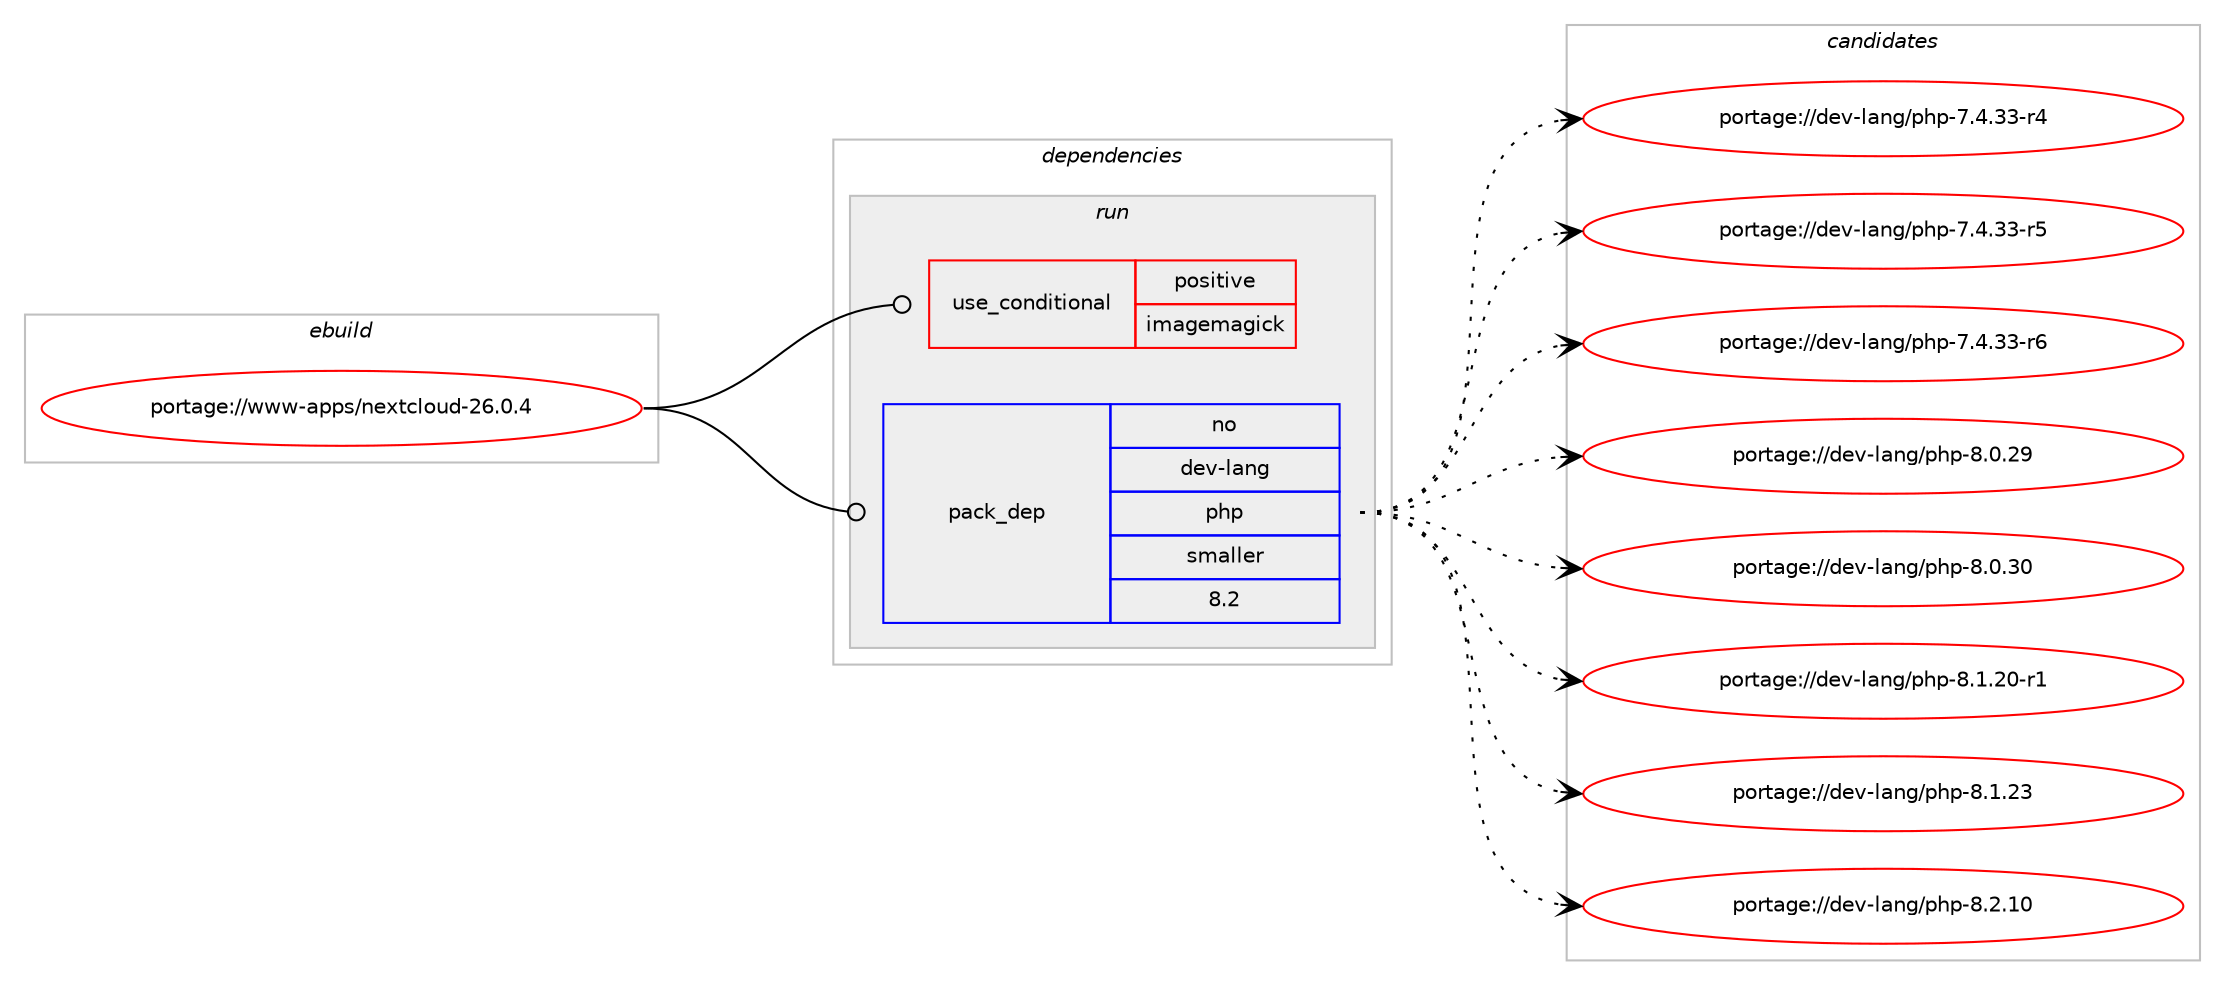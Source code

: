 digraph prolog {

# *************
# Graph options
# *************

newrank=true;
concentrate=true;
compound=true;
graph [rankdir=LR,fontname=Helvetica,fontsize=10,ranksep=1.5];#, ranksep=2.5, nodesep=0.2];
edge  [arrowhead=vee];
node  [fontname=Helvetica,fontsize=10];

# **********
# The ebuild
# **********

subgraph cluster_leftcol {
color=gray;
rank=same;
label=<<i>ebuild</i>>;
id [label="portage://www-apps/nextcloud-26.0.4", color=red, width=4, href="../www-apps/nextcloud-26.0.4.svg"];
}

# ****************
# The dependencies
# ****************

subgraph cluster_midcol {
color=gray;
label=<<i>dependencies</i>>;
subgraph cluster_compile {
fillcolor="#eeeeee";
style=filled;
label=<<i>compile</i>>;
# *** BEGIN UNKNOWN DEPENDENCY TYPE (TODO) ***
# id -> package_dependency(portage://www-apps/nextcloud-26.0.4,install,no,app-admin,webapp-config,none,[,,],[],[])
# *** END UNKNOWN DEPENDENCY TYPE (TODO) ***

}
subgraph cluster_compileandrun {
fillcolor="#eeeeee";
style=filled;
label=<<i>compile and run</i>>;
}
subgraph cluster_run {
fillcolor="#eeeeee";
style=filled;
label=<<i>run</i>>;
subgraph cond298 {
dependency765 [label=<<TABLE BORDER="0" CELLBORDER="1" CELLSPACING="0" CELLPADDING="4"><TR><TD ROWSPAN="3" CELLPADDING="10">use_conditional</TD></TR><TR><TD>positive</TD></TR><TR><TD>imagemagick</TD></TR></TABLE>>, shape=none, color=red];
# *** BEGIN UNKNOWN DEPENDENCY TYPE (TODO) ***
# dependency765 -> package_dependency(portage://www-apps/nextcloud-26.0.4,run,no,dev-php,pecl-imagick,none,[,,],[],[])
# *** END UNKNOWN DEPENDENCY TYPE (TODO) ***

}
id:e -> dependency765:w [weight=20,style="solid",arrowhead="odot"];
# *** BEGIN UNKNOWN DEPENDENCY TYPE (TODO) ***
# id -> package_dependency(portage://www-apps/nextcloud-26.0.4,run,no,app-admin,webapp-config,none,[,,],[],[])
# *** END UNKNOWN DEPENDENCY TYPE (TODO) ***

subgraph pack420 {
dependency766 [label=<<TABLE BORDER="0" CELLBORDER="1" CELLSPACING="0" CELLPADDING="4" WIDTH="220"><TR><TD ROWSPAN="6" CELLPADDING="30">pack_dep</TD></TR><TR><TD WIDTH="110">no</TD></TR><TR><TD>dev-lang</TD></TR><TR><TD>php</TD></TR><TR><TD>smaller</TD></TR><TR><TD>8.2</TD></TR></TABLE>>, shape=none, color=blue];
}
id:e -> dependency766:w [weight=20,style="solid",arrowhead="odot"];
# *** BEGIN UNKNOWN DEPENDENCY TYPE (TODO) ***
# id -> package_dependency(portage://www-apps/nextcloud-26.0.4,run,no,virtual,httpd-php,none,[,,],[],[])
# *** END UNKNOWN DEPENDENCY TYPE (TODO) ***

}
}

# **************
# The candidates
# **************

subgraph cluster_choices {
rank=same;
color=gray;
label=<<i>candidates</i>>;

subgraph choice420 {
color=black;
nodesep=1;
choice100101118451089711010347112104112455546524651514511452 [label="portage://dev-lang/php-7.4.33-r4", color=red, width=4,href="../dev-lang/php-7.4.33-r4.svg"];
choice100101118451089711010347112104112455546524651514511453 [label="portage://dev-lang/php-7.4.33-r5", color=red, width=4,href="../dev-lang/php-7.4.33-r5.svg"];
choice100101118451089711010347112104112455546524651514511454 [label="portage://dev-lang/php-7.4.33-r6", color=red, width=4,href="../dev-lang/php-7.4.33-r6.svg"];
choice10010111845108971101034711210411245564648465057 [label="portage://dev-lang/php-8.0.29", color=red, width=4,href="../dev-lang/php-8.0.29.svg"];
choice10010111845108971101034711210411245564648465148 [label="portage://dev-lang/php-8.0.30", color=red, width=4,href="../dev-lang/php-8.0.30.svg"];
choice100101118451089711010347112104112455646494650484511449 [label="portage://dev-lang/php-8.1.20-r1", color=red, width=4,href="../dev-lang/php-8.1.20-r1.svg"];
choice10010111845108971101034711210411245564649465051 [label="portage://dev-lang/php-8.1.23", color=red, width=4,href="../dev-lang/php-8.1.23.svg"];
choice10010111845108971101034711210411245564650464948 [label="portage://dev-lang/php-8.2.10", color=red, width=4,href="../dev-lang/php-8.2.10.svg"];
dependency766:e -> choice100101118451089711010347112104112455546524651514511452:w [style=dotted,weight="100"];
dependency766:e -> choice100101118451089711010347112104112455546524651514511453:w [style=dotted,weight="100"];
dependency766:e -> choice100101118451089711010347112104112455546524651514511454:w [style=dotted,weight="100"];
dependency766:e -> choice10010111845108971101034711210411245564648465057:w [style=dotted,weight="100"];
dependency766:e -> choice10010111845108971101034711210411245564648465148:w [style=dotted,weight="100"];
dependency766:e -> choice100101118451089711010347112104112455646494650484511449:w [style=dotted,weight="100"];
dependency766:e -> choice10010111845108971101034711210411245564649465051:w [style=dotted,weight="100"];
dependency766:e -> choice10010111845108971101034711210411245564650464948:w [style=dotted,weight="100"];
}
}

}
